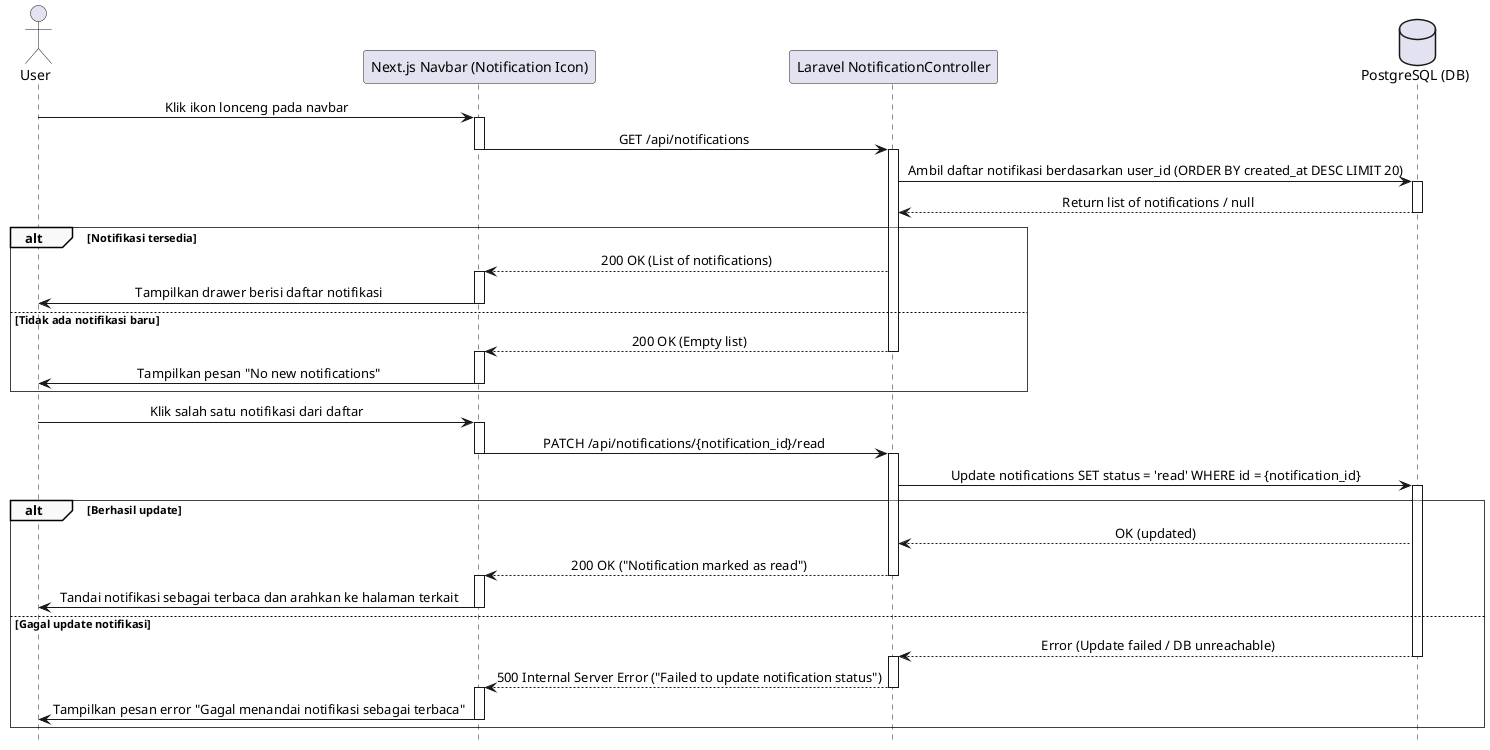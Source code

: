 @startuml
' === Styling ===
skinparam sequence {
    LifelineFooterStrategy none
    MessageAlign center
    ArrowThickness 1
    ParticipantPadding 20
    GroupBorderThickness 0.5
    GroupBackgroundColor #F9F9F9
}
hide footbox


' === Participants ===
actor User
participant "Next.js Navbar (Notification Icon)" as FE
participant "Laravel NotificationController" as BE
database "PostgreSQL (DB)" as DB


' === Normal Flow: Melihat Daftar Notifikasi ===
User -> FE: Klik ikon lonceng pada navbar
activate FE
FE -> BE: GET /api/notifications
deactivate FE
activate BE
BE -> DB: Ambil daftar notifikasi berdasarkan user_id (ORDER BY created_at DESC LIMIT 20)
activate DB
DB --> BE: Return list of notifications / null
deactivate DB

alt Notifikasi tersedia
    BE --> FE: 200 OK (List of notifications)
    activate FE
    FE -> User: Tampilkan drawer berisi daftar notifikasi
    deactivate FE
else Tidak ada notifikasi baru
    BE --> FE: 200 OK (Empty list)
    deactivate BE
    activate FE
    FE -> User: Tampilkan pesan "No new notifications"
    deactivate FE

end

' === Subflow S-1: Membuka Notifikasi ===
User -> FE: Klik salah satu notifikasi dari daftar
activate FE
FE -> BE: PATCH /api/notifications/{notification_id}/read
deactivate FE
activate BE
BE -> DB: Update notifications SET status = 'read' WHERE id = {notification_id}
activate DB
alt Berhasil update
    DB --> BE: OK (updated)
    BE --> FE: 200 OK ("Notification marked as read")
    deactivate BE
    activate FE
    FE -> User: Tandai notifikasi sebagai terbaca dan arahkan ke halaman terkait
    deactivate FE
else Gagal update notifikasi
    DB --> BE: Error (Update failed / DB unreachable)
    deactivate DB
    activate BE
    BE --> FE: 500 Internal Server Error ("Failed to update notification status")
    deactivate BE
    activate FE
    FE -> User: Tampilkan pesan error "Gagal menandai notifikasi sebagai terbaca"
    deactivate FE
end


@enduml
